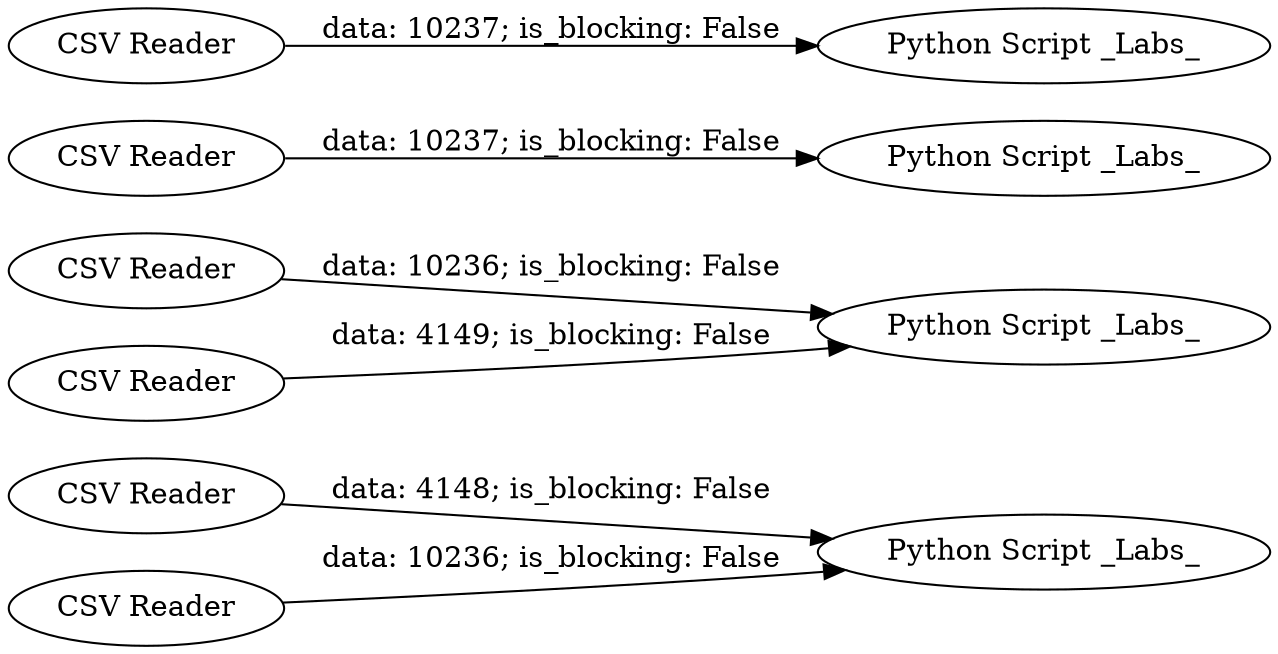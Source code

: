 digraph {
	"-7507919433163760207_9" [label="CSV Reader"]
	"-7507919433163760207_3" [label="CSV Reader"]
	"-7507919433163760207_8" [label="CSV Reader"]
	"-7507919433163760207_5" [label="Python Script _Labs_"]
	"-7507919433163760207_2" [label="Python Script _Labs_"]
	"-7507919433163760207_6" [label="CSV Reader"]
	"-7507919433163760207_10" [label="Python Script _Labs_"]
	"-7507919433163760207_4" [label="CSV Reader"]
	"-7507919433163760207_7" [label="Python Script _Labs_"]
	"-7507919433163760207_1" [label="CSV Reader"]
	"-7507919433163760207_6" -> "-7507919433163760207_7" [label="data: 10237; is_blocking: False"]
	"-7507919433163760207_3" -> "-7507919433163760207_5" [label="data: 10236; is_blocking: False"]
	"-7507919433163760207_9" -> "-7507919433163760207_10" [label="data: 4148; is_blocking: False"]
	"-7507919433163760207_1" -> "-7507919433163760207_2" [label="data: 10237; is_blocking: False"]
	"-7507919433163760207_8" -> "-7507919433163760207_10" [label="data: 10236; is_blocking: False"]
	"-7507919433163760207_4" -> "-7507919433163760207_5" [label="data: 4149; is_blocking: False"]
	rankdir=LR
}
